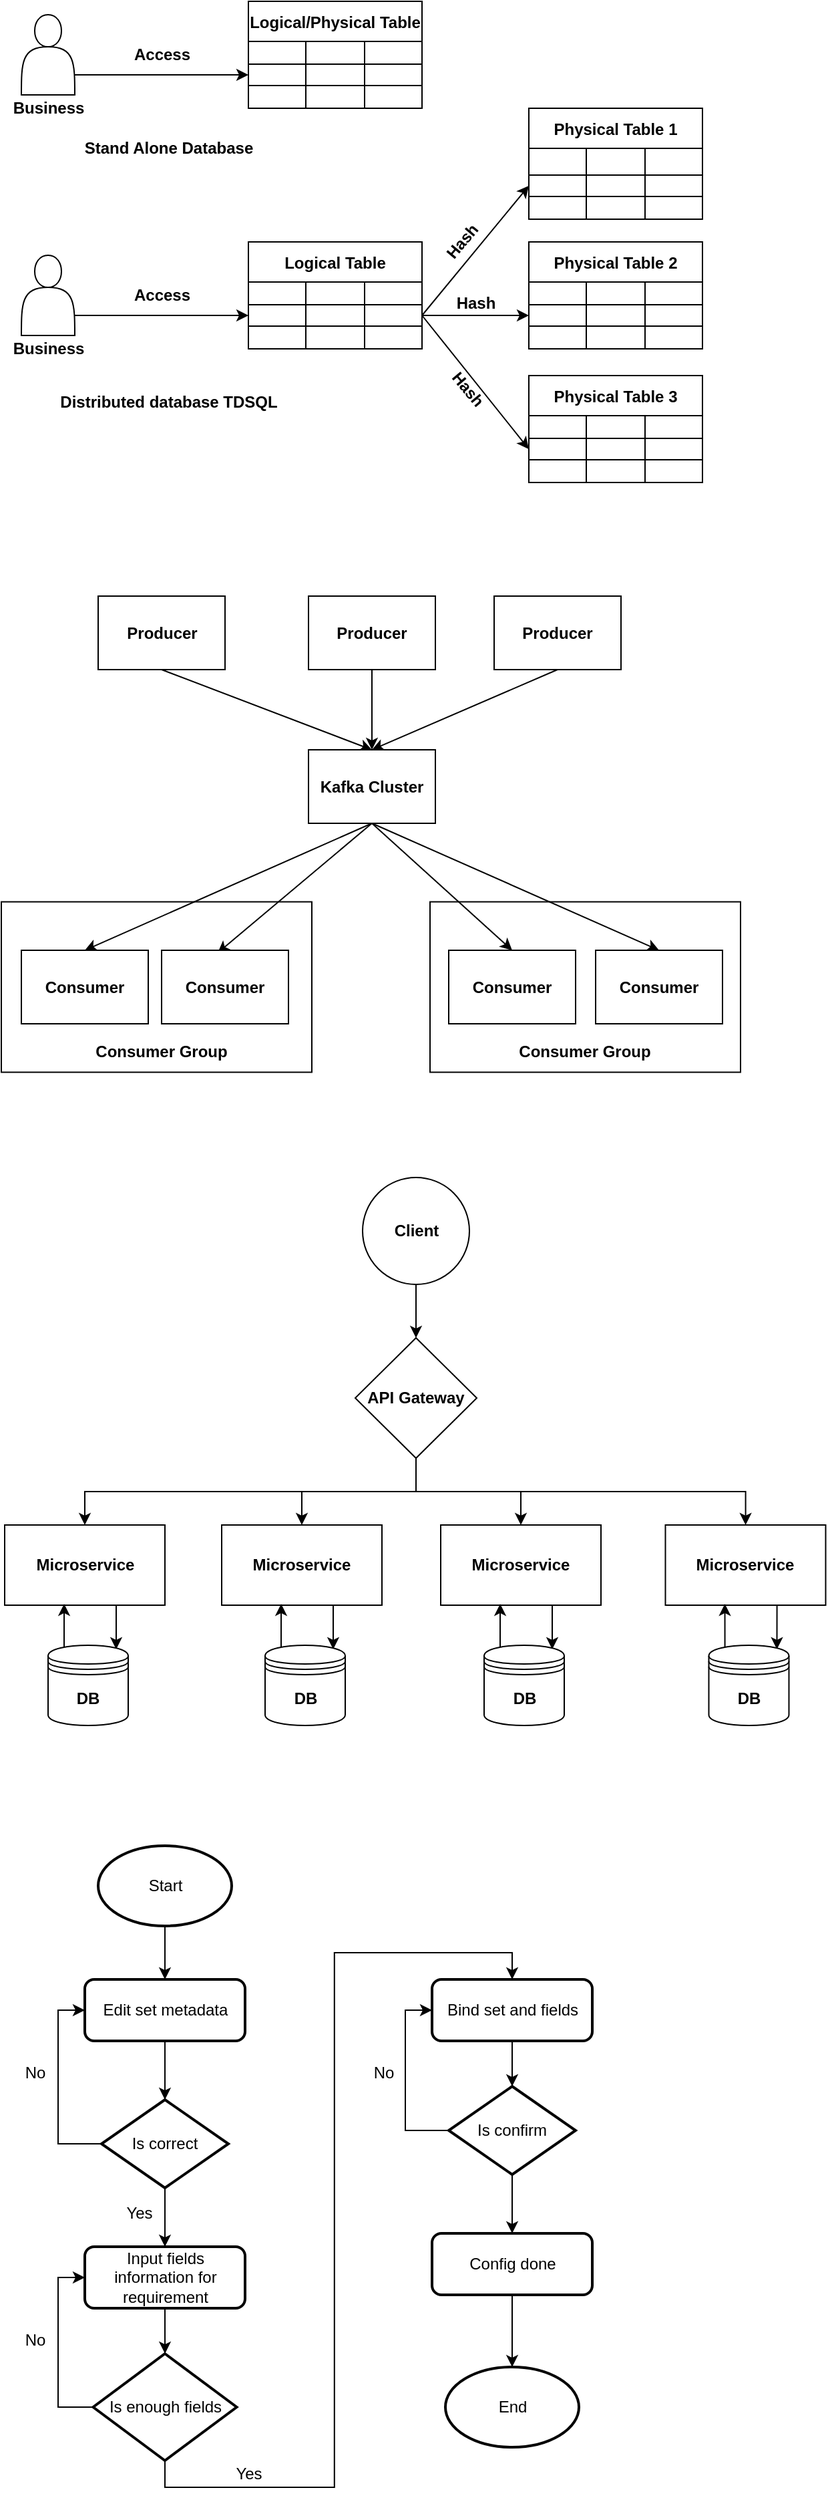 <mxfile version="17.4.6" type="github">
  <diagram id="5ivljqsj1AsLhp-okKk9" name="Page-1">
    <mxGraphModel dx="1018" dy="659" grid="1" gridSize="10" guides="1" tooltips="1" connect="1" arrows="1" fold="1" page="1" pageScale="1" pageWidth="827" pageHeight="1169" math="0" shadow="0">
      <root>
        <mxCell id="0" />
        <mxCell id="1" parent="0" />
        <mxCell id="U381cvDwbXXh_-2mYH2C-10" value="" style="rounded=0;whiteSpace=wrap;html=1;" parent="1" vertex="1">
          <mxGeometry x="406" y="813.75" width="232.5" height="127.5" as="geometry" />
        </mxCell>
        <mxCell id="U381cvDwbXXh_-2mYH2C-9" value="" style="rounded=0;whiteSpace=wrap;html=1;" parent="1" vertex="1">
          <mxGeometry x="85" y="813.75" width="232.5" height="127.5" as="geometry" />
        </mxCell>
        <mxCell id="CIrGzN-7pVDjRdNqsoNU-16" style="edgeStyle=orthogonalEdgeStyle;rounded=0;orthogonalLoop=1;jettySize=auto;html=1;exitX=1;exitY=0.75;exitDx=0;exitDy=0;entryX=0;entryY=0.5;entryDx=0;entryDy=0;" parent="1" source="CIrGzN-7pVDjRdNqsoNU-1" target="CIrGzN-7pVDjRdNqsoNU-8" edge="1">
          <mxGeometry relative="1" as="geometry" />
        </mxCell>
        <mxCell id="CIrGzN-7pVDjRdNqsoNU-1" value="" style="shape=actor;whiteSpace=wrap;html=1;" parent="1" vertex="1">
          <mxGeometry x="100" y="150" width="40" height="60" as="geometry" />
        </mxCell>
        <mxCell id="CIrGzN-7pVDjRdNqsoNU-2" value="&lt;b&gt;Business&lt;/b&gt;" style="text;html=1;align=center;verticalAlign=middle;resizable=0;points=[];autosize=1;strokeColor=none;fillColor=none;" parent="1" vertex="1">
          <mxGeometry x="85" y="210" width="70" height="20" as="geometry" />
        </mxCell>
        <mxCell id="CIrGzN-7pVDjRdNqsoNU-3" value="Logical/Physical Table" style="shape=table;startSize=30;container=1;collapsible=0;childLayout=tableLayout;fontStyle=1;align=center;" parent="1" vertex="1">
          <mxGeometry x="270" y="140" width="130" height="80" as="geometry" />
        </mxCell>
        <mxCell id="CIrGzN-7pVDjRdNqsoNU-4" value="" style="shape=tableRow;horizontal=0;startSize=0;swimlaneHead=0;swimlaneBody=0;top=0;left=0;bottom=0;right=0;collapsible=0;dropTarget=0;fillColor=none;points=[[0,0.5],[1,0.5]];portConstraint=eastwest;" parent="CIrGzN-7pVDjRdNqsoNU-3" vertex="1">
          <mxGeometry y="30" width="130" height="17" as="geometry" />
        </mxCell>
        <mxCell id="CIrGzN-7pVDjRdNqsoNU-5" value="" style="shape=partialRectangle;html=1;whiteSpace=wrap;connectable=0;fillColor=none;top=0;left=0;bottom=0;right=0;overflow=hidden;" parent="CIrGzN-7pVDjRdNqsoNU-4" vertex="1">
          <mxGeometry width="43" height="17" as="geometry">
            <mxRectangle width="43" height="17" as="alternateBounds" />
          </mxGeometry>
        </mxCell>
        <mxCell id="CIrGzN-7pVDjRdNqsoNU-6" value="" style="shape=partialRectangle;html=1;whiteSpace=wrap;connectable=0;fillColor=none;top=0;left=0;bottom=0;right=0;overflow=hidden;" parent="CIrGzN-7pVDjRdNqsoNU-4" vertex="1">
          <mxGeometry x="43" width="44" height="17" as="geometry">
            <mxRectangle width="44" height="17" as="alternateBounds" />
          </mxGeometry>
        </mxCell>
        <mxCell id="CIrGzN-7pVDjRdNqsoNU-7" value="" style="shape=partialRectangle;html=1;whiteSpace=wrap;connectable=0;fillColor=none;top=0;left=0;bottom=0;right=0;overflow=hidden;" parent="CIrGzN-7pVDjRdNqsoNU-4" vertex="1">
          <mxGeometry x="87" width="43" height="17" as="geometry">
            <mxRectangle width="43" height="17" as="alternateBounds" />
          </mxGeometry>
        </mxCell>
        <mxCell id="CIrGzN-7pVDjRdNqsoNU-8" value="" style="shape=tableRow;horizontal=0;startSize=0;swimlaneHead=0;swimlaneBody=0;top=0;left=0;bottom=0;right=0;collapsible=0;dropTarget=0;fillColor=none;points=[[0,0.5],[1,0.5]];portConstraint=eastwest;" parent="CIrGzN-7pVDjRdNqsoNU-3" vertex="1">
          <mxGeometry y="47" width="130" height="16" as="geometry" />
        </mxCell>
        <mxCell id="CIrGzN-7pVDjRdNqsoNU-9" value="" style="shape=partialRectangle;html=1;whiteSpace=wrap;connectable=0;fillColor=none;top=0;left=0;bottom=0;right=0;overflow=hidden;" parent="CIrGzN-7pVDjRdNqsoNU-8" vertex="1">
          <mxGeometry width="43" height="16" as="geometry">
            <mxRectangle width="43" height="16" as="alternateBounds" />
          </mxGeometry>
        </mxCell>
        <mxCell id="CIrGzN-7pVDjRdNqsoNU-10" value="" style="shape=partialRectangle;html=1;whiteSpace=wrap;connectable=0;fillColor=none;top=0;left=0;bottom=0;right=0;overflow=hidden;" parent="CIrGzN-7pVDjRdNqsoNU-8" vertex="1">
          <mxGeometry x="43" width="44" height="16" as="geometry">
            <mxRectangle width="44" height="16" as="alternateBounds" />
          </mxGeometry>
        </mxCell>
        <mxCell id="CIrGzN-7pVDjRdNqsoNU-11" value="" style="shape=partialRectangle;html=1;whiteSpace=wrap;connectable=0;fillColor=none;top=0;left=0;bottom=0;right=0;overflow=hidden;" parent="CIrGzN-7pVDjRdNqsoNU-8" vertex="1">
          <mxGeometry x="87" width="43" height="16" as="geometry">
            <mxRectangle width="43" height="16" as="alternateBounds" />
          </mxGeometry>
        </mxCell>
        <mxCell id="CIrGzN-7pVDjRdNqsoNU-12" value="" style="shape=tableRow;horizontal=0;startSize=0;swimlaneHead=0;swimlaneBody=0;top=0;left=0;bottom=0;right=0;collapsible=0;dropTarget=0;fillColor=none;points=[[0,0.5],[1,0.5]];portConstraint=eastwest;" parent="CIrGzN-7pVDjRdNqsoNU-3" vertex="1">
          <mxGeometry y="63" width="130" height="17" as="geometry" />
        </mxCell>
        <mxCell id="CIrGzN-7pVDjRdNqsoNU-13" value="" style="shape=partialRectangle;html=1;whiteSpace=wrap;connectable=0;fillColor=none;top=0;left=0;bottom=0;right=0;overflow=hidden;" parent="CIrGzN-7pVDjRdNqsoNU-12" vertex="1">
          <mxGeometry width="43" height="17" as="geometry">
            <mxRectangle width="43" height="17" as="alternateBounds" />
          </mxGeometry>
        </mxCell>
        <mxCell id="CIrGzN-7pVDjRdNqsoNU-14" value="" style="shape=partialRectangle;html=1;whiteSpace=wrap;connectable=0;fillColor=none;top=0;left=0;bottom=0;right=0;overflow=hidden;" parent="CIrGzN-7pVDjRdNqsoNU-12" vertex="1">
          <mxGeometry x="43" width="44" height="17" as="geometry">
            <mxRectangle width="44" height="17" as="alternateBounds" />
          </mxGeometry>
        </mxCell>
        <mxCell id="CIrGzN-7pVDjRdNqsoNU-15" value="" style="shape=partialRectangle;html=1;whiteSpace=wrap;connectable=0;fillColor=none;top=0;left=0;bottom=0;right=0;overflow=hidden;" parent="CIrGzN-7pVDjRdNqsoNU-12" vertex="1">
          <mxGeometry x="87" width="43" height="17" as="geometry">
            <mxRectangle width="43" height="17" as="alternateBounds" />
          </mxGeometry>
        </mxCell>
        <mxCell id="CIrGzN-7pVDjRdNqsoNU-17" value="&lt;b&gt;Access&lt;/b&gt;" style="text;html=1;align=center;verticalAlign=middle;resizable=0;points=[];autosize=1;strokeColor=none;fillColor=none;" parent="1" vertex="1">
          <mxGeometry x="175" y="170" width="60" height="20" as="geometry" />
        </mxCell>
        <mxCell id="CIrGzN-7pVDjRdNqsoNU-18" value="&lt;b&gt;Stand Alone Database&lt;/b&gt;" style="text;html=1;align=center;verticalAlign=middle;resizable=0;points=[];autosize=1;strokeColor=none;fillColor=none;" parent="1" vertex="1">
          <mxGeometry x="140" y="240" width="140" height="20" as="geometry" />
        </mxCell>
        <mxCell id="CIrGzN-7pVDjRdNqsoNU-35" style="edgeStyle=orthogonalEdgeStyle;rounded=0;orthogonalLoop=1;jettySize=auto;html=1;exitX=1;exitY=0.75;exitDx=0;exitDy=0;" parent="1" source="CIrGzN-7pVDjRdNqsoNU-20" target="CIrGzN-7pVDjRdNqsoNU-27" edge="1">
          <mxGeometry relative="1" as="geometry" />
        </mxCell>
        <mxCell id="CIrGzN-7pVDjRdNqsoNU-20" value="" style="shape=actor;whiteSpace=wrap;html=1;" parent="1" vertex="1">
          <mxGeometry x="100" y="330" width="40" height="60" as="geometry" />
        </mxCell>
        <mxCell id="CIrGzN-7pVDjRdNqsoNU-21" value="&lt;b&gt;Business&lt;/b&gt;" style="text;html=1;align=center;verticalAlign=middle;resizable=0;points=[];autosize=1;strokeColor=none;fillColor=none;" parent="1" vertex="1">
          <mxGeometry x="85" y="390" width="70" height="20" as="geometry" />
        </mxCell>
        <mxCell id="CIrGzN-7pVDjRdNqsoNU-22" value="Logical Table" style="shape=table;startSize=30;container=1;collapsible=0;childLayout=tableLayout;fontStyle=1;align=center;" parent="1" vertex="1">
          <mxGeometry x="270" y="320" width="130" height="80" as="geometry" />
        </mxCell>
        <mxCell id="CIrGzN-7pVDjRdNqsoNU-23" value="" style="shape=tableRow;horizontal=0;startSize=0;swimlaneHead=0;swimlaneBody=0;top=0;left=0;bottom=0;right=0;collapsible=0;dropTarget=0;fillColor=none;points=[[0,0.5],[1,0.5]];portConstraint=eastwest;" parent="CIrGzN-7pVDjRdNqsoNU-22" vertex="1">
          <mxGeometry y="30" width="130" height="17" as="geometry" />
        </mxCell>
        <mxCell id="CIrGzN-7pVDjRdNqsoNU-24" value="" style="shape=partialRectangle;html=1;whiteSpace=wrap;connectable=0;fillColor=none;top=0;left=0;bottom=0;right=0;overflow=hidden;" parent="CIrGzN-7pVDjRdNqsoNU-23" vertex="1">
          <mxGeometry width="43" height="17" as="geometry">
            <mxRectangle width="43" height="17" as="alternateBounds" />
          </mxGeometry>
        </mxCell>
        <mxCell id="CIrGzN-7pVDjRdNqsoNU-25" value="" style="shape=partialRectangle;html=1;whiteSpace=wrap;connectable=0;fillColor=none;top=0;left=0;bottom=0;right=0;overflow=hidden;" parent="CIrGzN-7pVDjRdNqsoNU-23" vertex="1">
          <mxGeometry x="43" width="44" height="17" as="geometry">
            <mxRectangle width="44" height="17" as="alternateBounds" />
          </mxGeometry>
        </mxCell>
        <mxCell id="CIrGzN-7pVDjRdNqsoNU-26" value="" style="shape=partialRectangle;html=1;whiteSpace=wrap;connectable=0;fillColor=none;top=0;left=0;bottom=0;right=0;overflow=hidden;" parent="CIrGzN-7pVDjRdNqsoNU-23" vertex="1">
          <mxGeometry x="87" width="43" height="17" as="geometry">
            <mxRectangle width="43" height="17" as="alternateBounds" />
          </mxGeometry>
        </mxCell>
        <mxCell id="CIrGzN-7pVDjRdNqsoNU-27" value="" style="shape=tableRow;horizontal=0;startSize=0;swimlaneHead=0;swimlaneBody=0;top=0;left=0;bottom=0;right=0;collapsible=0;dropTarget=0;fillColor=none;points=[[0,0.5],[1,0.5]];portConstraint=eastwest;" parent="CIrGzN-7pVDjRdNqsoNU-22" vertex="1">
          <mxGeometry y="47" width="130" height="16" as="geometry" />
        </mxCell>
        <mxCell id="CIrGzN-7pVDjRdNqsoNU-28" value="" style="shape=partialRectangle;html=1;whiteSpace=wrap;connectable=0;fillColor=none;top=0;left=0;bottom=0;right=0;overflow=hidden;" parent="CIrGzN-7pVDjRdNqsoNU-27" vertex="1">
          <mxGeometry width="43" height="16" as="geometry">
            <mxRectangle width="43" height="16" as="alternateBounds" />
          </mxGeometry>
        </mxCell>
        <mxCell id="CIrGzN-7pVDjRdNqsoNU-29" value="" style="shape=partialRectangle;html=1;whiteSpace=wrap;connectable=0;fillColor=none;top=0;left=0;bottom=0;right=0;overflow=hidden;" parent="CIrGzN-7pVDjRdNqsoNU-27" vertex="1">
          <mxGeometry x="43" width="44" height="16" as="geometry">
            <mxRectangle width="44" height="16" as="alternateBounds" />
          </mxGeometry>
        </mxCell>
        <mxCell id="CIrGzN-7pVDjRdNqsoNU-30" value="" style="shape=partialRectangle;html=1;whiteSpace=wrap;connectable=0;fillColor=none;top=0;left=0;bottom=0;right=0;overflow=hidden;" parent="CIrGzN-7pVDjRdNqsoNU-27" vertex="1">
          <mxGeometry x="87" width="43" height="16" as="geometry">
            <mxRectangle width="43" height="16" as="alternateBounds" />
          </mxGeometry>
        </mxCell>
        <mxCell id="CIrGzN-7pVDjRdNqsoNU-31" value="" style="shape=tableRow;horizontal=0;startSize=0;swimlaneHead=0;swimlaneBody=0;top=0;left=0;bottom=0;right=0;collapsible=0;dropTarget=0;fillColor=none;points=[[0,0.5],[1,0.5]];portConstraint=eastwest;" parent="CIrGzN-7pVDjRdNqsoNU-22" vertex="1">
          <mxGeometry y="63" width="130" height="17" as="geometry" />
        </mxCell>
        <mxCell id="CIrGzN-7pVDjRdNqsoNU-32" value="" style="shape=partialRectangle;html=1;whiteSpace=wrap;connectable=0;fillColor=none;top=0;left=0;bottom=0;right=0;overflow=hidden;" parent="CIrGzN-7pVDjRdNqsoNU-31" vertex="1">
          <mxGeometry width="43" height="17" as="geometry">
            <mxRectangle width="43" height="17" as="alternateBounds" />
          </mxGeometry>
        </mxCell>
        <mxCell id="CIrGzN-7pVDjRdNqsoNU-33" value="" style="shape=partialRectangle;html=1;whiteSpace=wrap;connectable=0;fillColor=none;top=0;left=0;bottom=0;right=0;overflow=hidden;" parent="CIrGzN-7pVDjRdNqsoNU-31" vertex="1">
          <mxGeometry x="43" width="44" height="17" as="geometry">
            <mxRectangle width="44" height="17" as="alternateBounds" />
          </mxGeometry>
        </mxCell>
        <mxCell id="CIrGzN-7pVDjRdNqsoNU-34" value="" style="shape=partialRectangle;html=1;whiteSpace=wrap;connectable=0;fillColor=none;top=0;left=0;bottom=0;right=0;overflow=hidden;" parent="CIrGzN-7pVDjRdNqsoNU-31" vertex="1">
          <mxGeometry x="87" width="43" height="17" as="geometry">
            <mxRectangle width="43" height="17" as="alternateBounds" />
          </mxGeometry>
        </mxCell>
        <mxCell id="CIrGzN-7pVDjRdNqsoNU-36" value="&lt;b&gt;Access&lt;/b&gt;" style="text;html=1;align=center;verticalAlign=middle;resizable=0;points=[];autosize=1;strokeColor=none;fillColor=none;" parent="1" vertex="1">
          <mxGeometry x="175" y="350" width="60" height="20" as="geometry" />
        </mxCell>
        <mxCell id="CIrGzN-7pVDjRdNqsoNU-37" value="Physical Table 1" style="shape=table;startSize=30;container=1;collapsible=0;childLayout=tableLayout;fontStyle=1;align=center;" parent="1" vertex="1">
          <mxGeometry x="480" y="220" width="130" height="83" as="geometry" />
        </mxCell>
        <mxCell id="CIrGzN-7pVDjRdNqsoNU-38" value="" style="shape=tableRow;horizontal=0;startSize=0;swimlaneHead=0;swimlaneBody=0;top=0;left=0;bottom=0;right=0;collapsible=0;dropTarget=0;fillColor=none;points=[[0,0.5],[1,0.5]];portConstraint=eastwest;" parent="CIrGzN-7pVDjRdNqsoNU-37" vertex="1">
          <mxGeometry y="30" width="130" height="20" as="geometry" />
        </mxCell>
        <mxCell id="CIrGzN-7pVDjRdNqsoNU-39" value="" style="shape=partialRectangle;html=1;whiteSpace=wrap;connectable=0;fillColor=none;top=0;left=0;bottom=0;right=0;overflow=hidden;" parent="CIrGzN-7pVDjRdNqsoNU-38" vertex="1">
          <mxGeometry width="43" height="20" as="geometry">
            <mxRectangle width="43" height="20" as="alternateBounds" />
          </mxGeometry>
        </mxCell>
        <mxCell id="CIrGzN-7pVDjRdNqsoNU-40" value="" style="shape=partialRectangle;html=1;whiteSpace=wrap;connectable=0;fillColor=none;top=0;left=0;bottom=0;right=0;overflow=hidden;" parent="CIrGzN-7pVDjRdNqsoNU-38" vertex="1">
          <mxGeometry x="43" width="44" height="20" as="geometry">
            <mxRectangle width="44" height="20" as="alternateBounds" />
          </mxGeometry>
        </mxCell>
        <mxCell id="CIrGzN-7pVDjRdNqsoNU-41" value="" style="shape=partialRectangle;html=1;whiteSpace=wrap;connectable=0;fillColor=none;top=0;left=0;bottom=0;right=0;overflow=hidden;" parent="CIrGzN-7pVDjRdNqsoNU-38" vertex="1">
          <mxGeometry x="87" width="43" height="20" as="geometry">
            <mxRectangle width="43" height="20" as="alternateBounds" />
          </mxGeometry>
        </mxCell>
        <mxCell id="CIrGzN-7pVDjRdNqsoNU-42" value="" style="shape=tableRow;horizontal=0;startSize=0;swimlaneHead=0;swimlaneBody=0;top=0;left=0;bottom=0;right=0;collapsible=0;dropTarget=0;fillColor=none;points=[[0,0.5],[1,0.5]];portConstraint=eastwest;" parent="CIrGzN-7pVDjRdNqsoNU-37" vertex="1">
          <mxGeometry y="50" width="130" height="16" as="geometry" />
        </mxCell>
        <mxCell id="CIrGzN-7pVDjRdNqsoNU-43" value="" style="shape=partialRectangle;html=1;whiteSpace=wrap;connectable=0;fillColor=none;top=0;left=0;bottom=0;right=0;overflow=hidden;" parent="CIrGzN-7pVDjRdNqsoNU-42" vertex="1">
          <mxGeometry width="43" height="16" as="geometry">
            <mxRectangle width="43" height="16" as="alternateBounds" />
          </mxGeometry>
        </mxCell>
        <mxCell id="CIrGzN-7pVDjRdNqsoNU-44" value="" style="shape=partialRectangle;html=1;whiteSpace=wrap;connectable=0;fillColor=none;top=0;left=0;bottom=0;right=0;overflow=hidden;" parent="CIrGzN-7pVDjRdNqsoNU-42" vertex="1">
          <mxGeometry x="43" width="44" height="16" as="geometry">
            <mxRectangle width="44" height="16" as="alternateBounds" />
          </mxGeometry>
        </mxCell>
        <mxCell id="CIrGzN-7pVDjRdNqsoNU-45" value="" style="shape=partialRectangle;html=1;whiteSpace=wrap;connectable=0;fillColor=none;top=0;left=0;bottom=0;right=0;overflow=hidden;" parent="CIrGzN-7pVDjRdNqsoNU-42" vertex="1">
          <mxGeometry x="87" width="43" height="16" as="geometry">
            <mxRectangle width="43" height="16" as="alternateBounds" />
          </mxGeometry>
        </mxCell>
        <mxCell id="CIrGzN-7pVDjRdNqsoNU-46" value="" style="shape=tableRow;horizontal=0;startSize=0;swimlaneHead=0;swimlaneBody=0;top=0;left=0;bottom=0;right=0;collapsible=0;dropTarget=0;fillColor=none;points=[[0,0.5],[1,0.5]];portConstraint=eastwest;" parent="CIrGzN-7pVDjRdNqsoNU-37" vertex="1">
          <mxGeometry y="66" width="130" height="17" as="geometry" />
        </mxCell>
        <mxCell id="CIrGzN-7pVDjRdNqsoNU-47" value="" style="shape=partialRectangle;html=1;whiteSpace=wrap;connectable=0;fillColor=none;top=0;left=0;bottom=0;right=0;overflow=hidden;" parent="CIrGzN-7pVDjRdNqsoNU-46" vertex="1">
          <mxGeometry width="43" height="17" as="geometry">
            <mxRectangle width="43" height="17" as="alternateBounds" />
          </mxGeometry>
        </mxCell>
        <mxCell id="CIrGzN-7pVDjRdNqsoNU-48" value="" style="shape=partialRectangle;html=1;whiteSpace=wrap;connectable=0;fillColor=none;top=0;left=0;bottom=0;right=0;overflow=hidden;" parent="CIrGzN-7pVDjRdNqsoNU-46" vertex="1">
          <mxGeometry x="43" width="44" height="17" as="geometry">
            <mxRectangle width="44" height="17" as="alternateBounds" />
          </mxGeometry>
        </mxCell>
        <mxCell id="CIrGzN-7pVDjRdNqsoNU-49" value="" style="shape=partialRectangle;html=1;whiteSpace=wrap;connectable=0;fillColor=none;top=0;left=0;bottom=0;right=0;overflow=hidden;" parent="CIrGzN-7pVDjRdNqsoNU-46" vertex="1">
          <mxGeometry x="87" width="43" height="17" as="geometry">
            <mxRectangle width="43" height="17" as="alternateBounds" />
          </mxGeometry>
        </mxCell>
        <mxCell id="CIrGzN-7pVDjRdNqsoNU-50" value="Physical Table 2" style="shape=table;startSize=30;container=1;collapsible=0;childLayout=tableLayout;fontStyle=1;align=center;" parent="1" vertex="1">
          <mxGeometry x="480" y="320" width="130" height="80" as="geometry" />
        </mxCell>
        <mxCell id="CIrGzN-7pVDjRdNqsoNU-51" value="" style="shape=tableRow;horizontal=0;startSize=0;swimlaneHead=0;swimlaneBody=0;top=0;left=0;bottom=0;right=0;collapsible=0;dropTarget=0;fillColor=none;points=[[0,0.5],[1,0.5]];portConstraint=eastwest;" parent="CIrGzN-7pVDjRdNqsoNU-50" vertex="1">
          <mxGeometry y="30" width="130" height="17" as="geometry" />
        </mxCell>
        <mxCell id="CIrGzN-7pVDjRdNqsoNU-52" value="" style="shape=partialRectangle;html=1;whiteSpace=wrap;connectable=0;fillColor=none;top=0;left=0;bottom=0;right=0;overflow=hidden;" parent="CIrGzN-7pVDjRdNqsoNU-51" vertex="1">
          <mxGeometry width="43" height="17" as="geometry">
            <mxRectangle width="43" height="17" as="alternateBounds" />
          </mxGeometry>
        </mxCell>
        <mxCell id="CIrGzN-7pVDjRdNqsoNU-53" value="" style="shape=partialRectangle;html=1;whiteSpace=wrap;connectable=0;fillColor=none;top=0;left=0;bottom=0;right=0;overflow=hidden;" parent="CIrGzN-7pVDjRdNqsoNU-51" vertex="1">
          <mxGeometry x="43" width="44" height="17" as="geometry">
            <mxRectangle width="44" height="17" as="alternateBounds" />
          </mxGeometry>
        </mxCell>
        <mxCell id="CIrGzN-7pVDjRdNqsoNU-54" value="" style="shape=partialRectangle;html=1;whiteSpace=wrap;connectable=0;fillColor=none;top=0;left=0;bottom=0;right=0;overflow=hidden;" parent="CIrGzN-7pVDjRdNqsoNU-51" vertex="1">
          <mxGeometry x="87" width="43" height="17" as="geometry">
            <mxRectangle width="43" height="17" as="alternateBounds" />
          </mxGeometry>
        </mxCell>
        <mxCell id="CIrGzN-7pVDjRdNqsoNU-55" value="" style="shape=tableRow;horizontal=0;startSize=0;swimlaneHead=0;swimlaneBody=0;top=0;left=0;bottom=0;right=0;collapsible=0;dropTarget=0;fillColor=none;points=[[0,0.5],[1,0.5]];portConstraint=eastwest;" parent="CIrGzN-7pVDjRdNqsoNU-50" vertex="1">
          <mxGeometry y="47" width="130" height="16" as="geometry" />
        </mxCell>
        <mxCell id="CIrGzN-7pVDjRdNqsoNU-56" value="" style="shape=partialRectangle;html=1;whiteSpace=wrap;connectable=0;fillColor=none;top=0;left=0;bottom=0;right=0;overflow=hidden;" parent="CIrGzN-7pVDjRdNqsoNU-55" vertex="1">
          <mxGeometry width="43" height="16" as="geometry">
            <mxRectangle width="43" height="16" as="alternateBounds" />
          </mxGeometry>
        </mxCell>
        <mxCell id="CIrGzN-7pVDjRdNqsoNU-57" value="" style="shape=partialRectangle;html=1;whiteSpace=wrap;connectable=0;fillColor=none;top=0;left=0;bottom=0;right=0;overflow=hidden;" parent="CIrGzN-7pVDjRdNqsoNU-55" vertex="1">
          <mxGeometry x="43" width="44" height="16" as="geometry">
            <mxRectangle width="44" height="16" as="alternateBounds" />
          </mxGeometry>
        </mxCell>
        <mxCell id="CIrGzN-7pVDjRdNqsoNU-58" value="" style="shape=partialRectangle;html=1;whiteSpace=wrap;connectable=0;fillColor=none;top=0;left=0;bottom=0;right=0;overflow=hidden;" parent="CIrGzN-7pVDjRdNqsoNU-55" vertex="1">
          <mxGeometry x="87" width="43" height="16" as="geometry">
            <mxRectangle width="43" height="16" as="alternateBounds" />
          </mxGeometry>
        </mxCell>
        <mxCell id="CIrGzN-7pVDjRdNqsoNU-59" value="" style="shape=tableRow;horizontal=0;startSize=0;swimlaneHead=0;swimlaneBody=0;top=0;left=0;bottom=0;right=0;collapsible=0;dropTarget=0;fillColor=none;points=[[0,0.5],[1,0.5]];portConstraint=eastwest;" parent="CIrGzN-7pVDjRdNqsoNU-50" vertex="1">
          <mxGeometry y="63" width="130" height="17" as="geometry" />
        </mxCell>
        <mxCell id="CIrGzN-7pVDjRdNqsoNU-60" value="" style="shape=partialRectangle;html=1;whiteSpace=wrap;connectable=0;fillColor=none;top=0;left=0;bottom=0;right=0;overflow=hidden;" parent="CIrGzN-7pVDjRdNqsoNU-59" vertex="1">
          <mxGeometry width="43" height="17" as="geometry">
            <mxRectangle width="43" height="17" as="alternateBounds" />
          </mxGeometry>
        </mxCell>
        <mxCell id="CIrGzN-7pVDjRdNqsoNU-61" value="" style="shape=partialRectangle;html=1;whiteSpace=wrap;connectable=0;fillColor=none;top=0;left=0;bottom=0;right=0;overflow=hidden;" parent="CIrGzN-7pVDjRdNqsoNU-59" vertex="1">
          <mxGeometry x="43" width="44" height="17" as="geometry">
            <mxRectangle width="44" height="17" as="alternateBounds" />
          </mxGeometry>
        </mxCell>
        <mxCell id="CIrGzN-7pVDjRdNqsoNU-62" value="" style="shape=partialRectangle;html=1;whiteSpace=wrap;connectable=0;fillColor=none;top=0;left=0;bottom=0;right=0;overflow=hidden;" parent="CIrGzN-7pVDjRdNqsoNU-59" vertex="1">
          <mxGeometry x="87" width="43" height="17" as="geometry">
            <mxRectangle width="43" height="17" as="alternateBounds" />
          </mxGeometry>
        </mxCell>
        <mxCell id="CIrGzN-7pVDjRdNqsoNU-63" value="Physical Table 3" style="shape=table;startSize=30;container=1;collapsible=0;childLayout=tableLayout;fontStyle=1;align=center;" parent="1" vertex="1">
          <mxGeometry x="480" y="420" width="130" height="80" as="geometry" />
        </mxCell>
        <mxCell id="CIrGzN-7pVDjRdNqsoNU-64" value="" style="shape=tableRow;horizontal=0;startSize=0;swimlaneHead=0;swimlaneBody=0;top=0;left=0;bottom=0;right=0;collapsible=0;dropTarget=0;fillColor=none;points=[[0,0.5],[1,0.5]];portConstraint=eastwest;" parent="CIrGzN-7pVDjRdNqsoNU-63" vertex="1">
          <mxGeometry y="30" width="130" height="17" as="geometry" />
        </mxCell>
        <mxCell id="CIrGzN-7pVDjRdNqsoNU-65" value="" style="shape=partialRectangle;html=1;whiteSpace=wrap;connectable=0;fillColor=none;top=0;left=0;bottom=0;right=0;overflow=hidden;" parent="CIrGzN-7pVDjRdNqsoNU-64" vertex="1">
          <mxGeometry width="43" height="17" as="geometry">
            <mxRectangle width="43" height="17" as="alternateBounds" />
          </mxGeometry>
        </mxCell>
        <mxCell id="CIrGzN-7pVDjRdNqsoNU-66" value="" style="shape=partialRectangle;html=1;whiteSpace=wrap;connectable=0;fillColor=none;top=0;left=0;bottom=0;right=0;overflow=hidden;" parent="CIrGzN-7pVDjRdNqsoNU-64" vertex="1">
          <mxGeometry x="43" width="44" height="17" as="geometry">
            <mxRectangle width="44" height="17" as="alternateBounds" />
          </mxGeometry>
        </mxCell>
        <mxCell id="CIrGzN-7pVDjRdNqsoNU-67" value="" style="shape=partialRectangle;html=1;whiteSpace=wrap;connectable=0;fillColor=none;top=0;left=0;bottom=0;right=0;overflow=hidden;" parent="CIrGzN-7pVDjRdNqsoNU-64" vertex="1">
          <mxGeometry x="87" width="43" height="17" as="geometry">
            <mxRectangle width="43" height="17" as="alternateBounds" />
          </mxGeometry>
        </mxCell>
        <mxCell id="CIrGzN-7pVDjRdNqsoNU-68" value="" style="shape=tableRow;horizontal=0;startSize=0;swimlaneHead=0;swimlaneBody=0;top=0;left=0;bottom=0;right=0;collapsible=0;dropTarget=0;fillColor=none;points=[[0,0.5],[1,0.5]];portConstraint=eastwest;" parent="CIrGzN-7pVDjRdNqsoNU-63" vertex="1">
          <mxGeometry y="47" width="130" height="16" as="geometry" />
        </mxCell>
        <mxCell id="CIrGzN-7pVDjRdNqsoNU-69" value="" style="shape=partialRectangle;html=1;whiteSpace=wrap;connectable=0;fillColor=none;top=0;left=0;bottom=0;right=0;overflow=hidden;" parent="CIrGzN-7pVDjRdNqsoNU-68" vertex="1">
          <mxGeometry width="43" height="16" as="geometry">
            <mxRectangle width="43" height="16" as="alternateBounds" />
          </mxGeometry>
        </mxCell>
        <mxCell id="CIrGzN-7pVDjRdNqsoNU-70" value="" style="shape=partialRectangle;html=1;whiteSpace=wrap;connectable=0;fillColor=none;top=0;left=0;bottom=0;right=0;overflow=hidden;" parent="CIrGzN-7pVDjRdNqsoNU-68" vertex="1">
          <mxGeometry x="43" width="44" height="16" as="geometry">
            <mxRectangle width="44" height="16" as="alternateBounds" />
          </mxGeometry>
        </mxCell>
        <mxCell id="CIrGzN-7pVDjRdNqsoNU-71" value="" style="shape=partialRectangle;html=1;whiteSpace=wrap;connectable=0;fillColor=none;top=0;left=0;bottom=0;right=0;overflow=hidden;" parent="CIrGzN-7pVDjRdNqsoNU-68" vertex="1">
          <mxGeometry x="87" width="43" height="16" as="geometry">
            <mxRectangle width="43" height="16" as="alternateBounds" />
          </mxGeometry>
        </mxCell>
        <mxCell id="CIrGzN-7pVDjRdNqsoNU-72" value="" style="shape=tableRow;horizontal=0;startSize=0;swimlaneHead=0;swimlaneBody=0;top=0;left=0;bottom=0;right=0;collapsible=0;dropTarget=0;fillColor=none;points=[[0,0.5],[1,0.5]];portConstraint=eastwest;" parent="CIrGzN-7pVDjRdNqsoNU-63" vertex="1">
          <mxGeometry y="63" width="130" height="17" as="geometry" />
        </mxCell>
        <mxCell id="CIrGzN-7pVDjRdNqsoNU-73" value="" style="shape=partialRectangle;html=1;whiteSpace=wrap;connectable=0;fillColor=none;top=0;left=0;bottom=0;right=0;overflow=hidden;" parent="CIrGzN-7pVDjRdNqsoNU-72" vertex="1">
          <mxGeometry width="43" height="17" as="geometry">
            <mxRectangle width="43" height="17" as="alternateBounds" />
          </mxGeometry>
        </mxCell>
        <mxCell id="CIrGzN-7pVDjRdNqsoNU-74" value="" style="shape=partialRectangle;html=1;whiteSpace=wrap;connectable=0;fillColor=none;top=0;left=0;bottom=0;right=0;overflow=hidden;" parent="CIrGzN-7pVDjRdNqsoNU-72" vertex="1">
          <mxGeometry x="43" width="44" height="17" as="geometry">
            <mxRectangle width="44" height="17" as="alternateBounds" />
          </mxGeometry>
        </mxCell>
        <mxCell id="CIrGzN-7pVDjRdNqsoNU-75" value="" style="shape=partialRectangle;html=1;whiteSpace=wrap;connectable=0;fillColor=none;top=0;left=0;bottom=0;right=0;overflow=hidden;" parent="CIrGzN-7pVDjRdNqsoNU-72" vertex="1">
          <mxGeometry x="87" width="43" height="17" as="geometry">
            <mxRectangle width="43" height="17" as="alternateBounds" />
          </mxGeometry>
        </mxCell>
        <mxCell id="CIrGzN-7pVDjRdNqsoNU-76" style="rounded=0;orthogonalLoop=1;jettySize=auto;html=1;exitX=1;exitY=0.5;exitDx=0;exitDy=0;entryX=0;entryY=0.5;entryDx=0;entryDy=0;" parent="1" source="CIrGzN-7pVDjRdNqsoNU-27" target="CIrGzN-7pVDjRdNqsoNU-42" edge="1">
          <mxGeometry relative="1" as="geometry" />
        </mxCell>
        <mxCell id="CIrGzN-7pVDjRdNqsoNU-77" style="edgeStyle=none;rounded=0;orthogonalLoop=1;jettySize=auto;html=1;exitX=1;exitY=0.5;exitDx=0;exitDy=0;" parent="1" source="CIrGzN-7pVDjRdNqsoNU-27" target="CIrGzN-7pVDjRdNqsoNU-55" edge="1">
          <mxGeometry relative="1" as="geometry" />
        </mxCell>
        <mxCell id="CIrGzN-7pVDjRdNqsoNU-78" style="edgeStyle=none;rounded=0;orthogonalLoop=1;jettySize=auto;html=1;exitX=1;exitY=0.5;exitDx=0;exitDy=0;entryX=0;entryY=0.5;entryDx=0;entryDy=0;" parent="1" source="CIrGzN-7pVDjRdNqsoNU-27" target="CIrGzN-7pVDjRdNqsoNU-68" edge="1">
          <mxGeometry relative="1" as="geometry" />
        </mxCell>
        <mxCell id="CIrGzN-7pVDjRdNqsoNU-79" value="&lt;b&gt;Hash&lt;/b&gt;" style="text;html=1;align=center;verticalAlign=middle;resizable=0;points=[];autosize=1;strokeColor=none;fillColor=none;" parent="1" vertex="1">
          <mxGeometry x="420" y="356" width="40" height="20" as="geometry" />
        </mxCell>
        <mxCell id="CIrGzN-7pVDjRdNqsoNU-80" value="&lt;b&gt;Hash&lt;/b&gt;" style="text;html=1;align=center;verticalAlign=middle;resizable=0;points=[];autosize=1;strokeColor=none;fillColor=none;rotation=-50;" parent="1" vertex="1">
          <mxGeometry x="410" y="310" width="40" height="20" as="geometry" />
        </mxCell>
        <mxCell id="CIrGzN-7pVDjRdNqsoNU-81" value="&lt;b&gt;Hash&lt;/b&gt;" style="text;html=1;align=center;verticalAlign=middle;resizable=0;points=[];autosize=1;strokeColor=none;fillColor=none;rotation=50;" parent="1" vertex="1">
          <mxGeometry x="414" y="420" width="40" height="20" as="geometry" />
        </mxCell>
        <mxCell id="CIrGzN-7pVDjRdNqsoNU-82" value="&lt;div&gt;&lt;b&gt;Distributed database TDSQL&lt;/b&gt;&lt;/div&gt;" style="text;html=1;align=center;verticalAlign=middle;resizable=0;points=[];autosize=1;strokeColor=none;fillColor=none;" parent="1" vertex="1">
          <mxGeometry x="120" y="430" width="180" height="20" as="geometry" />
        </mxCell>
        <mxCell id="U381cvDwbXXh_-2mYH2C-13" style="rounded=0;orthogonalLoop=1;jettySize=auto;html=1;exitX=0.5;exitY=1;exitDx=0;exitDy=0;entryX=0.5;entryY=0;entryDx=0;entryDy=0;" parent="1" source="U381cvDwbXXh_-2mYH2C-1" target="U381cvDwbXXh_-2mYH2C-4" edge="1">
          <mxGeometry relative="1" as="geometry" />
        </mxCell>
        <mxCell id="U381cvDwbXXh_-2mYH2C-1" value="&lt;b&gt;Producer&lt;/b&gt;" style="rounded=0;whiteSpace=wrap;html=1;" parent="1" vertex="1">
          <mxGeometry x="157.5" y="585" width="95" height="55" as="geometry" />
        </mxCell>
        <mxCell id="U381cvDwbXXh_-2mYH2C-14" style="edgeStyle=none;rounded=0;orthogonalLoop=1;jettySize=auto;html=1;exitX=0.5;exitY=1;exitDx=0;exitDy=0;entryX=0.5;entryY=0;entryDx=0;entryDy=0;" parent="1" source="U381cvDwbXXh_-2mYH2C-2" target="U381cvDwbXXh_-2mYH2C-4" edge="1">
          <mxGeometry relative="1" as="geometry" />
        </mxCell>
        <mxCell id="U381cvDwbXXh_-2mYH2C-2" value="&lt;b&gt;Producer&lt;/b&gt;" style="rounded=0;whiteSpace=wrap;html=1;" parent="1" vertex="1">
          <mxGeometry x="315" y="585" width="95" height="55" as="geometry" />
        </mxCell>
        <mxCell id="U381cvDwbXXh_-2mYH2C-15" style="edgeStyle=none;rounded=0;orthogonalLoop=1;jettySize=auto;html=1;exitX=0.5;exitY=1;exitDx=0;exitDy=0;entryX=0.5;entryY=0;entryDx=0;entryDy=0;" parent="1" source="U381cvDwbXXh_-2mYH2C-3" target="U381cvDwbXXh_-2mYH2C-4" edge="1">
          <mxGeometry relative="1" as="geometry" />
        </mxCell>
        <mxCell id="U381cvDwbXXh_-2mYH2C-3" value="&lt;b&gt;Producer&lt;/b&gt;" style="rounded=0;whiteSpace=wrap;html=1;" parent="1" vertex="1">
          <mxGeometry x="454" y="585" width="95" height="55" as="geometry" />
        </mxCell>
        <mxCell id="U381cvDwbXXh_-2mYH2C-16" style="edgeStyle=none;rounded=0;orthogonalLoop=1;jettySize=auto;html=1;exitX=0.5;exitY=1;exitDx=0;exitDy=0;entryX=0.5;entryY=0;entryDx=0;entryDy=0;" parent="1" source="U381cvDwbXXh_-2mYH2C-4" target="U381cvDwbXXh_-2mYH2C-5" edge="1">
          <mxGeometry relative="1" as="geometry" />
        </mxCell>
        <mxCell id="U381cvDwbXXh_-2mYH2C-17" style="edgeStyle=none;rounded=0;orthogonalLoop=1;jettySize=auto;html=1;exitX=0.5;exitY=1;exitDx=0;exitDy=0;entryX=0.442;entryY=0.036;entryDx=0;entryDy=0;entryPerimeter=0;" parent="1" source="U381cvDwbXXh_-2mYH2C-4" target="U381cvDwbXXh_-2mYH2C-6" edge="1">
          <mxGeometry relative="1" as="geometry" />
        </mxCell>
        <mxCell id="U381cvDwbXXh_-2mYH2C-18" style="edgeStyle=none;rounded=0;orthogonalLoop=1;jettySize=auto;html=1;exitX=0.5;exitY=1;exitDx=0;exitDy=0;entryX=0.5;entryY=0;entryDx=0;entryDy=0;" parent="1" source="U381cvDwbXXh_-2mYH2C-4" target="U381cvDwbXXh_-2mYH2C-7" edge="1">
          <mxGeometry relative="1" as="geometry" />
        </mxCell>
        <mxCell id="U381cvDwbXXh_-2mYH2C-19" style="edgeStyle=none;rounded=0;orthogonalLoop=1;jettySize=auto;html=1;exitX=0.5;exitY=1;exitDx=0;exitDy=0;entryX=0.5;entryY=0;entryDx=0;entryDy=0;" parent="1" source="U381cvDwbXXh_-2mYH2C-4" target="U381cvDwbXXh_-2mYH2C-8" edge="1">
          <mxGeometry relative="1" as="geometry" />
        </mxCell>
        <mxCell id="U381cvDwbXXh_-2mYH2C-4" value="&lt;b&gt;Kafka Cluster&lt;/b&gt;" style="rounded=0;whiteSpace=wrap;html=1;" parent="1" vertex="1">
          <mxGeometry x="315" y="700" width="95" height="55" as="geometry" />
        </mxCell>
        <mxCell id="U381cvDwbXXh_-2mYH2C-5" value="&lt;b&gt;Consumer&lt;/b&gt;" style="rounded=0;whiteSpace=wrap;html=1;" parent="1" vertex="1">
          <mxGeometry x="100" y="850" width="95" height="55" as="geometry" />
        </mxCell>
        <mxCell id="U381cvDwbXXh_-2mYH2C-6" value="&lt;b&gt;Consumer&lt;/b&gt;" style="rounded=0;whiteSpace=wrap;html=1;" parent="1" vertex="1">
          <mxGeometry x="205" y="850" width="95" height="55" as="geometry" />
        </mxCell>
        <mxCell id="U381cvDwbXXh_-2mYH2C-7" value="&lt;b&gt;Consumer&lt;/b&gt;" style="rounded=0;whiteSpace=wrap;html=1;" parent="1" vertex="1">
          <mxGeometry x="420" y="850" width="95" height="55" as="geometry" />
        </mxCell>
        <mxCell id="U381cvDwbXXh_-2mYH2C-8" value="&lt;b&gt;Consumer&lt;/b&gt;" style="rounded=0;whiteSpace=wrap;html=1;" parent="1" vertex="1">
          <mxGeometry x="530" y="850" width="95" height="55" as="geometry" />
        </mxCell>
        <mxCell id="U381cvDwbXXh_-2mYH2C-11" value="&lt;b&gt;Consumer Group&lt;/b&gt;" style="text;html=1;strokeColor=none;fillColor=none;align=center;verticalAlign=middle;whiteSpace=wrap;rounded=0;" parent="1" vertex="1">
          <mxGeometry x="145" y="911.25" width="120" height="30" as="geometry" />
        </mxCell>
        <mxCell id="U381cvDwbXXh_-2mYH2C-12" value="&lt;b&gt;Consumer Group&lt;/b&gt;" style="text;html=1;strokeColor=none;fillColor=none;align=center;verticalAlign=middle;whiteSpace=wrap;rounded=0;" parent="1" vertex="1">
          <mxGeometry x="462.25" y="911.25" width="120" height="30" as="geometry" />
        </mxCell>
        <mxCell id="U381cvDwbXXh_-2mYH2C-23" style="edgeStyle=none;rounded=0;orthogonalLoop=1;jettySize=auto;html=1;exitX=0.5;exitY=1;exitDx=0;exitDy=0;entryX=0.5;entryY=0;entryDx=0;entryDy=0;" parent="1" source="U381cvDwbXXh_-2mYH2C-21" target="U381cvDwbXXh_-2mYH2C-22" edge="1">
          <mxGeometry relative="1" as="geometry" />
        </mxCell>
        <mxCell id="U381cvDwbXXh_-2mYH2C-21" value="&lt;b&gt;Client&lt;/b&gt;" style="ellipse;whiteSpace=wrap;html=1;aspect=fixed;" parent="1" vertex="1">
          <mxGeometry x="355.5" y="1020" width="80" height="80" as="geometry" />
        </mxCell>
        <mxCell id="U381cvDwbXXh_-2mYH2C-28" style="edgeStyle=orthogonalEdgeStyle;rounded=0;orthogonalLoop=1;jettySize=auto;html=1;exitX=0.5;exitY=1;exitDx=0;exitDy=0;entryX=0.5;entryY=0;entryDx=0;entryDy=0;" parent="1" source="U381cvDwbXXh_-2mYH2C-22" target="U381cvDwbXXh_-2mYH2C-24" edge="1">
          <mxGeometry relative="1" as="geometry" />
        </mxCell>
        <mxCell id="U381cvDwbXXh_-2mYH2C-61" style="edgeStyle=orthogonalEdgeStyle;rounded=0;orthogonalLoop=1;jettySize=auto;html=1;exitX=0.5;exitY=1;exitDx=0;exitDy=0;" parent="1" source="U381cvDwbXXh_-2mYH2C-22" target="U381cvDwbXXh_-2mYH2C-50" edge="1">
          <mxGeometry relative="1" as="geometry" />
        </mxCell>
        <mxCell id="U381cvDwbXXh_-2mYH2C-62" style="edgeStyle=orthogonalEdgeStyle;rounded=0;orthogonalLoop=1;jettySize=auto;html=1;exitX=0.5;exitY=1;exitDx=0;exitDy=0;" parent="1" source="U381cvDwbXXh_-2mYH2C-22" target="U381cvDwbXXh_-2mYH2C-54" edge="1">
          <mxGeometry relative="1" as="geometry" />
        </mxCell>
        <mxCell id="U381cvDwbXXh_-2mYH2C-63" style="edgeStyle=orthogonalEdgeStyle;rounded=0;orthogonalLoop=1;jettySize=auto;html=1;exitX=0.5;exitY=1;exitDx=0;exitDy=0;" parent="1" source="U381cvDwbXXh_-2mYH2C-22" target="U381cvDwbXXh_-2mYH2C-58" edge="1">
          <mxGeometry relative="1" as="geometry" />
        </mxCell>
        <mxCell id="U381cvDwbXXh_-2mYH2C-22" value="&lt;b&gt;API Gateway&lt;/b&gt;" style="rhombus;whiteSpace=wrap;html=1;" parent="1" vertex="1">
          <mxGeometry x="350" y="1140" width="91" height="90" as="geometry" />
        </mxCell>
        <mxCell id="U381cvDwbXXh_-2mYH2C-36" style="edgeStyle=orthogonalEdgeStyle;rounded=0;orthogonalLoop=1;jettySize=auto;html=1;exitX=0.75;exitY=1;exitDx=0;exitDy=0;entryX=0.85;entryY=0.05;entryDx=0;entryDy=0;entryPerimeter=0;" parent="1" source="U381cvDwbXXh_-2mYH2C-24" target="U381cvDwbXXh_-2mYH2C-32" edge="1">
          <mxGeometry relative="1" as="geometry" />
        </mxCell>
        <mxCell id="U381cvDwbXXh_-2mYH2C-24" value="&lt;b&gt;Microservice&lt;/b&gt;" style="rounded=0;whiteSpace=wrap;html=1;" parent="1" vertex="1">
          <mxGeometry x="87.5" y="1280" width="120" height="60" as="geometry" />
        </mxCell>
        <mxCell id="U381cvDwbXXh_-2mYH2C-35" style="edgeStyle=orthogonalEdgeStyle;rounded=0;orthogonalLoop=1;jettySize=auto;html=1;exitX=0.15;exitY=0.05;exitDx=0;exitDy=0;exitPerimeter=0;entryX=0.371;entryY=0.983;entryDx=0;entryDy=0;entryPerimeter=0;" parent="1" source="U381cvDwbXXh_-2mYH2C-32" target="U381cvDwbXXh_-2mYH2C-24" edge="1">
          <mxGeometry relative="1" as="geometry" />
        </mxCell>
        <mxCell id="U381cvDwbXXh_-2mYH2C-32" value="&lt;b&gt;DB&lt;/b&gt;" style="shape=datastore;whiteSpace=wrap;html=1;" parent="1" vertex="1">
          <mxGeometry x="120" y="1370" width="60" height="60" as="geometry" />
        </mxCell>
        <mxCell id="U381cvDwbXXh_-2mYH2C-49" style="edgeStyle=orthogonalEdgeStyle;rounded=0;orthogonalLoop=1;jettySize=auto;html=1;exitX=0.75;exitY=1;exitDx=0;exitDy=0;entryX=0.85;entryY=0.05;entryDx=0;entryDy=0;entryPerimeter=0;" parent="1" source="U381cvDwbXXh_-2mYH2C-50" target="U381cvDwbXXh_-2mYH2C-52" edge="1">
          <mxGeometry relative="1" as="geometry" />
        </mxCell>
        <mxCell id="U381cvDwbXXh_-2mYH2C-50" value="&lt;b&gt;Microservice&lt;/b&gt;" style="rounded=0;whiteSpace=wrap;html=1;" parent="1" vertex="1">
          <mxGeometry x="250" y="1280" width="120" height="60" as="geometry" />
        </mxCell>
        <mxCell id="U381cvDwbXXh_-2mYH2C-51" style="edgeStyle=orthogonalEdgeStyle;rounded=0;orthogonalLoop=1;jettySize=auto;html=1;exitX=0.15;exitY=0.05;exitDx=0;exitDy=0;exitPerimeter=0;entryX=0.371;entryY=0.983;entryDx=0;entryDy=0;entryPerimeter=0;" parent="1" source="U381cvDwbXXh_-2mYH2C-52" target="U381cvDwbXXh_-2mYH2C-50" edge="1">
          <mxGeometry relative="1" as="geometry" />
        </mxCell>
        <mxCell id="U381cvDwbXXh_-2mYH2C-52" value="&lt;b&gt;DB&lt;/b&gt;" style="shape=datastore;whiteSpace=wrap;html=1;" parent="1" vertex="1">
          <mxGeometry x="282.5" y="1370" width="60" height="60" as="geometry" />
        </mxCell>
        <mxCell id="U381cvDwbXXh_-2mYH2C-53" style="edgeStyle=orthogonalEdgeStyle;rounded=0;orthogonalLoop=1;jettySize=auto;html=1;exitX=0.75;exitY=1;exitDx=0;exitDy=0;entryX=0.85;entryY=0.05;entryDx=0;entryDy=0;entryPerimeter=0;" parent="1" source="U381cvDwbXXh_-2mYH2C-54" target="U381cvDwbXXh_-2mYH2C-56" edge="1">
          <mxGeometry relative="1" as="geometry" />
        </mxCell>
        <mxCell id="U381cvDwbXXh_-2mYH2C-54" value="&lt;b&gt;Microservice&lt;/b&gt;" style="rounded=0;whiteSpace=wrap;html=1;" parent="1" vertex="1">
          <mxGeometry x="414" y="1280" width="120" height="60" as="geometry" />
        </mxCell>
        <mxCell id="U381cvDwbXXh_-2mYH2C-55" style="edgeStyle=orthogonalEdgeStyle;rounded=0;orthogonalLoop=1;jettySize=auto;html=1;exitX=0.15;exitY=0.05;exitDx=0;exitDy=0;exitPerimeter=0;entryX=0.371;entryY=0.983;entryDx=0;entryDy=0;entryPerimeter=0;" parent="1" source="U381cvDwbXXh_-2mYH2C-56" target="U381cvDwbXXh_-2mYH2C-54" edge="1">
          <mxGeometry relative="1" as="geometry" />
        </mxCell>
        <mxCell id="U381cvDwbXXh_-2mYH2C-56" value="&lt;b&gt;DB&lt;/b&gt;" style="shape=datastore;whiteSpace=wrap;html=1;" parent="1" vertex="1">
          <mxGeometry x="446.5" y="1370" width="60" height="60" as="geometry" />
        </mxCell>
        <mxCell id="U381cvDwbXXh_-2mYH2C-57" style="edgeStyle=orthogonalEdgeStyle;rounded=0;orthogonalLoop=1;jettySize=auto;html=1;exitX=0.75;exitY=1;exitDx=0;exitDy=0;entryX=0.85;entryY=0.05;entryDx=0;entryDy=0;entryPerimeter=0;" parent="1" source="U381cvDwbXXh_-2mYH2C-58" target="U381cvDwbXXh_-2mYH2C-60" edge="1">
          <mxGeometry relative="1" as="geometry" />
        </mxCell>
        <mxCell id="U381cvDwbXXh_-2mYH2C-58" value="&lt;b&gt;Microservice&lt;/b&gt;" style="rounded=0;whiteSpace=wrap;html=1;" parent="1" vertex="1">
          <mxGeometry x="582.25" y="1280" width="120" height="60" as="geometry" />
        </mxCell>
        <mxCell id="U381cvDwbXXh_-2mYH2C-59" style="edgeStyle=orthogonalEdgeStyle;rounded=0;orthogonalLoop=1;jettySize=auto;html=1;exitX=0.15;exitY=0.05;exitDx=0;exitDy=0;exitPerimeter=0;entryX=0.371;entryY=0.983;entryDx=0;entryDy=0;entryPerimeter=0;" parent="1" source="U381cvDwbXXh_-2mYH2C-60" target="U381cvDwbXXh_-2mYH2C-58" edge="1">
          <mxGeometry relative="1" as="geometry" />
        </mxCell>
        <mxCell id="U381cvDwbXXh_-2mYH2C-60" value="&lt;b&gt;DB&lt;/b&gt;" style="shape=datastore;whiteSpace=wrap;html=1;" parent="1" vertex="1">
          <mxGeometry x="614.75" y="1370" width="60" height="60" as="geometry" />
        </mxCell>
        <mxCell id="ydYXfS1X06XrpjHGyWwU-5" style="edgeStyle=orthogonalEdgeStyle;rounded=0;orthogonalLoop=1;jettySize=auto;html=1;exitX=0.5;exitY=1;exitDx=0;exitDy=0;exitPerimeter=0;entryX=0.5;entryY=0;entryDx=0;entryDy=0;" edge="1" parent="1" source="ydYXfS1X06XrpjHGyWwU-1" target="ydYXfS1X06XrpjHGyWwU-2">
          <mxGeometry relative="1" as="geometry" />
        </mxCell>
        <mxCell id="ydYXfS1X06XrpjHGyWwU-1" value="Start" style="strokeWidth=2;html=1;shape=mxgraph.flowchart.start_1;whiteSpace=wrap;" vertex="1" parent="1">
          <mxGeometry x="157.5" y="1520" width="100" height="60" as="geometry" />
        </mxCell>
        <mxCell id="ydYXfS1X06XrpjHGyWwU-6" style="edgeStyle=orthogonalEdgeStyle;rounded=0;orthogonalLoop=1;jettySize=auto;html=1;exitX=0.5;exitY=1;exitDx=0;exitDy=0;entryX=0.5;entryY=0;entryDx=0;entryDy=0;entryPerimeter=0;" edge="1" parent="1" source="ydYXfS1X06XrpjHGyWwU-2" target="ydYXfS1X06XrpjHGyWwU-3">
          <mxGeometry relative="1" as="geometry" />
        </mxCell>
        <mxCell id="ydYXfS1X06XrpjHGyWwU-2" value="Edit set metadata" style="rounded=1;whiteSpace=wrap;html=1;absoluteArcSize=1;arcSize=14;strokeWidth=2;" vertex="1" parent="1">
          <mxGeometry x="147.5" y="1620" width="120" height="46" as="geometry" />
        </mxCell>
        <mxCell id="ydYXfS1X06XrpjHGyWwU-7" style="edgeStyle=orthogonalEdgeStyle;rounded=0;orthogonalLoop=1;jettySize=auto;html=1;exitX=0;exitY=0.5;exitDx=0;exitDy=0;exitPerimeter=0;entryX=0;entryY=0.5;entryDx=0;entryDy=0;" edge="1" parent="1" source="ydYXfS1X06XrpjHGyWwU-3" target="ydYXfS1X06XrpjHGyWwU-2">
          <mxGeometry relative="1" as="geometry" />
        </mxCell>
        <mxCell id="ydYXfS1X06XrpjHGyWwU-10" style="edgeStyle=orthogonalEdgeStyle;rounded=0;orthogonalLoop=1;jettySize=auto;html=1;exitX=0.5;exitY=1;exitDx=0;exitDy=0;exitPerimeter=0;" edge="1" parent="1" source="ydYXfS1X06XrpjHGyWwU-3" target="ydYXfS1X06XrpjHGyWwU-9">
          <mxGeometry relative="1" as="geometry" />
        </mxCell>
        <mxCell id="ydYXfS1X06XrpjHGyWwU-3" value="Is correct" style="strokeWidth=2;html=1;shape=mxgraph.flowchart.decision;whiteSpace=wrap;" vertex="1" parent="1">
          <mxGeometry x="160" y="1710" width="95" height="66" as="geometry" />
        </mxCell>
        <mxCell id="ydYXfS1X06XrpjHGyWwU-8" value="No" style="text;html=1;align=center;verticalAlign=middle;resizable=0;points=[];autosize=1;strokeColor=none;fillColor=none;" vertex="1" parent="1">
          <mxGeometry x="95" y="1680" width="30" height="20" as="geometry" />
        </mxCell>
        <mxCell id="ydYXfS1X06XrpjHGyWwU-12" style="edgeStyle=orthogonalEdgeStyle;rounded=0;orthogonalLoop=1;jettySize=auto;html=1;exitX=0.5;exitY=1;exitDx=0;exitDy=0;" edge="1" parent="1" source="ydYXfS1X06XrpjHGyWwU-9" target="ydYXfS1X06XrpjHGyWwU-11">
          <mxGeometry relative="1" as="geometry" />
        </mxCell>
        <mxCell id="ydYXfS1X06XrpjHGyWwU-9" value="Input fields information for requirement" style="rounded=1;whiteSpace=wrap;html=1;absoluteArcSize=1;arcSize=14;strokeWidth=2;" vertex="1" parent="1">
          <mxGeometry x="147.5" y="1820" width="120" height="46" as="geometry" />
        </mxCell>
        <mxCell id="ydYXfS1X06XrpjHGyWwU-13" style="edgeStyle=orthogonalEdgeStyle;rounded=0;orthogonalLoop=1;jettySize=auto;html=1;exitX=0;exitY=0.5;exitDx=0;exitDy=0;exitPerimeter=0;entryX=0;entryY=0.5;entryDx=0;entryDy=0;" edge="1" parent="1" source="ydYXfS1X06XrpjHGyWwU-11" target="ydYXfS1X06XrpjHGyWwU-9">
          <mxGeometry relative="1" as="geometry" />
        </mxCell>
        <mxCell id="ydYXfS1X06XrpjHGyWwU-16" style="edgeStyle=orthogonalEdgeStyle;rounded=0;orthogonalLoop=1;jettySize=auto;html=1;exitX=0.5;exitY=1;exitDx=0;exitDy=0;exitPerimeter=0;entryX=0.5;entryY=0;entryDx=0;entryDy=0;" edge="1" parent="1" source="ydYXfS1X06XrpjHGyWwU-11" target="ydYXfS1X06XrpjHGyWwU-15">
          <mxGeometry relative="1" as="geometry" />
        </mxCell>
        <mxCell id="ydYXfS1X06XrpjHGyWwU-11" value="Is enough fields" style="strokeWidth=2;html=1;shape=mxgraph.flowchart.decision;whiteSpace=wrap;" vertex="1" parent="1">
          <mxGeometry x="153.75" y="1900" width="107.5" height="80" as="geometry" />
        </mxCell>
        <mxCell id="ydYXfS1X06XrpjHGyWwU-14" value="No" style="text;html=1;align=center;verticalAlign=middle;resizable=0;points=[];autosize=1;strokeColor=none;fillColor=none;" vertex="1" parent="1">
          <mxGeometry x="95" y="1880" width="30" height="20" as="geometry" />
        </mxCell>
        <mxCell id="ydYXfS1X06XrpjHGyWwU-20" style="edgeStyle=orthogonalEdgeStyle;rounded=0;orthogonalLoop=1;jettySize=auto;html=1;exitX=0.5;exitY=1;exitDx=0;exitDy=0;" edge="1" parent="1" source="ydYXfS1X06XrpjHGyWwU-15" target="ydYXfS1X06XrpjHGyWwU-19">
          <mxGeometry relative="1" as="geometry" />
        </mxCell>
        <mxCell id="ydYXfS1X06XrpjHGyWwU-15" value="Bind set and fields" style="rounded=1;whiteSpace=wrap;html=1;absoluteArcSize=1;arcSize=14;strokeWidth=2;" vertex="1" parent="1">
          <mxGeometry x="407.5" y="1620" width="120" height="46" as="geometry" />
        </mxCell>
        <mxCell id="ydYXfS1X06XrpjHGyWwU-17" value="Yes" style="text;html=1;align=center;verticalAlign=middle;resizable=0;points=[];autosize=1;strokeColor=none;fillColor=none;" vertex="1" parent="1">
          <mxGeometry x="167.5" y="1785" width="40" height="20" as="geometry" />
        </mxCell>
        <mxCell id="ydYXfS1X06XrpjHGyWwU-18" value="Yes" style="text;html=1;align=center;verticalAlign=middle;resizable=0;points=[];autosize=1;strokeColor=none;fillColor=none;" vertex="1" parent="1">
          <mxGeometry x="250" y="1980" width="40" height="20" as="geometry" />
        </mxCell>
        <mxCell id="ydYXfS1X06XrpjHGyWwU-21" style="edgeStyle=orthogonalEdgeStyle;rounded=0;orthogonalLoop=1;jettySize=auto;html=1;exitX=0;exitY=0.5;exitDx=0;exitDy=0;exitPerimeter=0;entryX=0;entryY=0.5;entryDx=0;entryDy=0;" edge="1" parent="1" source="ydYXfS1X06XrpjHGyWwU-19" target="ydYXfS1X06XrpjHGyWwU-15">
          <mxGeometry relative="1" as="geometry" />
        </mxCell>
        <mxCell id="ydYXfS1X06XrpjHGyWwU-24" style="edgeStyle=orthogonalEdgeStyle;rounded=0;orthogonalLoop=1;jettySize=auto;html=1;exitX=0.5;exitY=1;exitDx=0;exitDy=0;exitPerimeter=0;" edge="1" parent="1" source="ydYXfS1X06XrpjHGyWwU-19" target="ydYXfS1X06XrpjHGyWwU-23">
          <mxGeometry relative="1" as="geometry" />
        </mxCell>
        <mxCell id="ydYXfS1X06XrpjHGyWwU-19" value="Is confirm" style="strokeWidth=2;html=1;shape=mxgraph.flowchart.decision;whiteSpace=wrap;" vertex="1" parent="1">
          <mxGeometry x="420" y="1700" width="95" height="66" as="geometry" />
        </mxCell>
        <mxCell id="ydYXfS1X06XrpjHGyWwU-22" value="No" style="text;html=1;align=center;verticalAlign=middle;resizable=0;points=[];autosize=1;strokeColor=none;fillColor=none;" vertex="1" parent="1">
          <mxGeometry x="355.5" y="1680" width="30" height="20" as="geometry" />
        </mxCell>
        <mxCell id="ydYXfS1X06XrpjHGyWwU-26" style="edgeStyle=orthogonalEdgeStyle;rounded=0;orthogonalLoop=1;jettySize=auto;html=1;exitX=0.5;exitY=1;exitDx=0;exitDy=0;entryX=0.5;entryY=0;entryDx=0;entryDy=0;entryPerimeter=0;" edge="1" parent="1" source="ydYXfS1X06XrpjHGyWwU-23" target="ydYXfS1X06XrpjHGyWwU-25">
          <mxGeometry relative="1" as="geometry" />
        </mxCell>
        <mxCell id="ydYXfS1X06XrpjHGyWwU-23" value="Config done" style="rounded=1;whiteSpace=wrap;html=1;absoluteArcSize=1;arcSize=14;strokeWidth=2;" vertex="1" parent="1">
          <mxGeometry x="407.5" y="1810" width="120" height="46" as="geometry" />
        </mxCell>
        <mxCell id="ydYXfS1X06XrpjHGyWwU-25" value="End" style="strokeWidth=2;html=1;shape=mxgraph.flowchart.start_1;whiteSpace=wrap;" vertex="1" parent="1">
          <mxGeometry x="417.5" y="1910" width="100" height="60" as="geometry" />
        </mxCell>
      </root>
    </mxGraphModel>
  </diagram>
</mxfile>

